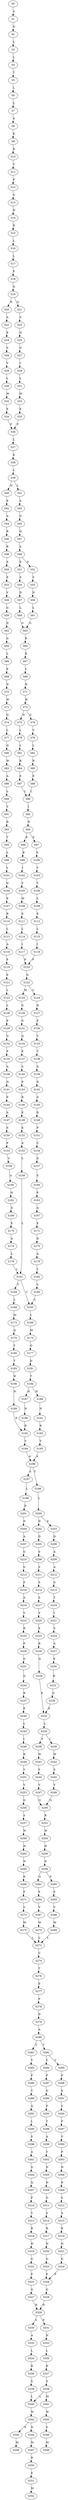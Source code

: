 strict digraph  {
	S0 -> S1 [ label = A ];
	S1 -> S2 [ label = D ];
	S2 -> S3 [ label = L ];
	S3 -> S4 [ label = L ];
	S4 -> S5 [ label = T ];
	S5 -> S6 [ label = L ];
	S6 -> S7 [ label = L ];
	S7 -> S8 [ label = A ];
	S8 -> S9 [ label = E ];
	S9 -> S10 [ label = R ];
	S10 -> S11 [ label = V ];
	S11 -> S12 [ label = P ];
	S12 -> S13 [ label = G ];
	S13 -> S14 [ label = H ];
	S14 -> S15 [ label = R ];
	S15 -> S16 [ label = L ];
	S16 -> S17 [ label = L ];
	S17 -> S18 [ label = P ];
	S18 -> S19 [ label = Q ];
	S19 -> S20 [ label = R ];
	S19 -> S21 [ label = Q ];
	S20 -> S22 [ label = A ];
	S21 -> S23 [ label = S ];
	S22 -> S24 [ label = E ];
	S23 -> S25 [ label = Q ];
	S24 -> S26 [ label = S ];
	S25 -> S27 [ label = G ];
	S26 -> S28 [ label = V ];
	S27 -> S29 [ label = I ];
	S28 -> S30 [ label = L ];
	S29 -> S31 [ label = L ];
	S30 -> S32 [ label = M ];
	S31 -> S33 [ label = M ];
	S32 -> S34 [ label = E ];
	S33 -> S35 [ label = E ];
	S34 -> S36 [ label = F ];
	S35 -> S36 [ label = F ];
	S36 -> S37 [ label = L ];
	S37 -> S38 [ label = K ];
	S38 -> S39 [ label = L ];
	S39 -> S40 [ label = Q ];
	S39 -> S41 [ label = L ];
	S40 -> S42 [ label = E ];
	S41 -> S43 [ label = A ];
	S42 -> S44 [ label = A ];
	S43 -> S45 [ label = G ];
	S44 -> S46 [ label = R ];
	S45 -> S47 [ label = Q ];
	S46 -> S48 [ label = R ];
	S47 -> S49 [ label = S ];
	S48 -> S50 [ label = E ];
	S49 -> S51 [ label = E ];
	S49 -> S52 [ label = D ];
	S50 -> S53 [ label = E ];
	S51 -> S54 [ label = S ];
	S52 -> S55 [ label = S ];
	S53 -> S56 [ label = V ];
	S54 -> S57 [ label = D ];
	S55 -> S58 [ label = D ];
	S56 -> S59 [ label = G ];
	S57 -> S60 [ label = L ];
	S58 -> S61 [ label = L ];
	S59 -> S62 [ label = D ];
	S60 -> S63 [ label = G ];
	S61 -> S63 [ label = G ];
	S62 -> S64 [ label = G ];
	S63 -> S65 [ label = R ];
	S64 -> S66 [ label = L ];
	S65 -> S67 [ label = R ];
	S66 -> S68 [ label = E ];
	S67 -> S69 [ label = L ];
	S68 -> S70 [ label = D ];
	S69 -> S71 [ label = H ];
	S70 -> S72 [ label = W ];
	S71 -> S73 [ label = W ];
	S72 -> S74 [ label = Q ];
	S73 -> S75 [ label = H ];
	S73 -> S76 [ label = Q ];
	S74 -> S77 [ label = L ];
	S75 -> S78 [ label = L ];
	S76 -> S79 [ label = V ];
	S77 -> S80 [ label = Q ];
	S78 -> S81 [ label = L ];
	S79 -> S82 [ label = L ];
	S80 -> S83 [ label = W ];
	S81 -> S84 [ label = R ];
	S82 -> S85 [ label = R ];
	S83 -> S86 [ label = A ];
	S84 -> S87 [ label = E ];
	S85 -> S88 [ label = E ];
	S86 -> S89 [ label = L ];
	S87 -> S90 [ label = L ];
	S88 -> S90 [ label = L ];
	S89 -> S91 [ label = V ];
	S90 -> S92 [ label = I ];
	S91 -> S93 [ label = R ];
	S92 -> S94 [ label = N ];
	S93 -> S95 [ label = T ];
	S94 -> S96 [ label = K ];
	S94 -> S97 [ label = E ];
	S95 -> S98 [ label = L ];
	S96 -> S99 [ label = R ];
	S97 -> S100 [ label = S ];
	S98 -> S101 [ label = L ];
	S99 -> S102 [ label = I ];
	S100 -> S103 [ label = V ];
	S101 -> S104 [ label = D ];
	S102 -> S105 [ label = V ];
	S103 -> S106 [ label = V ];
	S104 -> S107 [ label = E ];
	S105 -> S108 [ label = M ];
	S106 -> S109 [ label = L ];
	S107 -> S110 [ label = R ];
	S108 -> S111 [ label = E ];
	S109 -> S112 [ label = E ];
	S110 -> S113 [ label = L ];
	S111 -> S114 [ label = L ];
	S112 -> S115 [ label = L ];
	S113 -> S116 [ label = A ];
	S114 -> S117 [ label = I ];
	S115 -> S118 [ label = I ];
	S116 -> S119 [ label = F ];
	S117 -> S120 [ label = P ];
	S118 -> S120 [ label = P ];
	S119 -> S121 [ label = E ];
	S120 -> S122 [ label = G ];
	S121 -> S123 [ label = L ];
	S122 -> S124 [ label = V ];
	S122 -> S125 [ label = M ];
	S123 -> S126 [ label = L ];
	S124 -> S127 [ label = N ];
	S125 -> S128 [ label = G ];
	S126 -> S129 [ label = P ];
	S127 -> S130 [ label = P ];
	S128 -> S131 [ label = G ];
	S129 -> S132 [ label = G ];
	S130 -> S133 [ label = V ];
	S131 -> S134 [ label = Q ];
	S132 -> S135 [ label = P ];
	S133 -> S136 [ label = T ];
	S134 -> S137 [ label = E ];
	S135 -> S138 [ label = A ];
	S136 -> S139 [ label = G ];
	S137 -> S140 [ label = S ];
	S138 -> S141 [ label = N ];
	S139 -> S142 [ label = D ];
	S140 -> S143 [ label = P ];
	S141 -> S144 [ label = P ];
	S142 -> S145 [ label = G ];
	S143 -> S146 [ label = R ];
	S144 -> S147 [ label = A ];
	S145 -> S148 [ label = D ];
	S146 -> S149 [ label = E ];
	S147 -> S150 [ label = S ];
	S148 -> S151 [ label = P ];
	S149 -> S152 [ label = E ];
	S150 -> S153 [ label = P ];
	S151 -> S154 [ label = C ];
	S152 -> S155 [ label = A ];
	S153 -> S156 [ label = V ];
	S154 -> S157 [ label = D ];
	S155 -> S158 [ label = L ];
	S156 -> S159 [ label = A ];
	S157 -> S160 [ label = S ];
	S158 -> S161 [ label = L ];
	S159 -> S162 [ label = H ];
	S160 -> S163 [ label = P ];
	S161 -> S164 [ label = T ];
	S161 -> S165 [ label = C ];
	S162 -> S166 [ label = D ];
	S163 -> S167 [ label = Q ];
	S164 -> S168 [ label = L ];
	S165 -> S169 [ label = L ];
	S166 -> S170 [ label = E ];
	S167 -> S171 [ label = E ];
	S168 -> S172 [ label = M ];
	S169 -> S173 [ label = M ];
	S170 -> S174 [ label = A ];
	S171 -> S175 [ label = D ];
	S172 -> S176 [ label = Q ];
	S173 -> S177 [ label = Q ];
	S174 -> S178 [ label = L ];
	S175 -> S179 [ label = A ];
	S176 -> S180 [ label = Y ];
	S177 -> S181 [ label = D ];
	S178 -> S161 [ label = L ];
	S179 -> S182 [ label = L ];
	S180 -> S183 [ label = T ];
	S181 -> S184 [ label = T ];
	S182 -> S185 [ label = L ];
	S183 -> S186 [ label = H ];
	S184 -> S187 [ label = H ];
	S184 -> S188 [ label = N ];
	S185 -> S165 [ label = C ];
	S186 -> S189 [ label = N ];
	S187 -> S190 [ label = N ];
	S188 -> S191 [ label = N ];
	S189 -> S192 [ label = R ];
	S190 -> S192 [ label = R ];
	S191 -> S193 [ label = R ];
	S192 -> S194 [ label = V ];
	S193 -> S195 [ label = V ];
	S194 -> S196 [ label = A ];
	S195 -> S196 [ label = A ];
	S196 -> S197 [ label = S ];
	S196 -> S198 [ label = T ];
	S197 -> S199 [ label = L ];
	S198 -> S200 [ label = L ];
	S199 -> S201 [ label = D ];
	S200 -> S202 [ label = D ];
	S200 -> S203 [ label = E ];
	S201 -> S204 [ label = D ];
	S202 -> S205 [ label = D ];
	S203 -> S206 [ label = D ];
	S204 -> S207 [ label = A ];
	S205 -> S208 [ label = S ];
	S206 -> S209 [ label = A ];
	S207 -> S210 [ label = G ];
	S208 -> S211 [ label = S ];
	S209 -> S212 [ label = A ];
	S210 -> S213 [ label = G ];
	S211 -> S214 [ label = S ];
	S212 -> S215 [ label = G ];
	S213 -> S216 [ label = P ];
	S214 -> S217 [ label = S ];
	S215 -> S218 [ label = T ];
	S216 -> S219 [ label = A ];
	S217 -> S220 [ label = S ];
	S218 -> S221 [ label = I ];
	S219 -> S222 [ label = V ];
	S220 -> S223 [ label = E ];
	S221 -> S224 [ label = S ];
	S222 -> S225 [ label = R ];
	S223 -> S226 [ label = R ];
	S224 -> S227 [ label = A ];
	S225 -> S228 [ label = P ];
	S226 -> S229 [ label = Q ];
	S227 -> S230 [ label = E ];
	S228 -> S231 [ label = G ];
	S229 -> S232 [ label = E ];
	S230 -> S233 [ label = R ];
	S231 -> S234 [ label = Q ];
	S232 -> S235 [ label = L ];
	S233 -> S236 [ label = Q ];
	S234 -> S237 [ label = R ];
	S235 -> S238 [ label = V ];
	S235 -> S239 [ label = I ];
	S236 -> S232 [ label = E ];
	S237 -> S240 [ label = E ];
	S238 -> S241 [ label = W ];
	S239 -> S242 [ label = W ];
	S240 -> S243 [ label = L ];
	S241 -> S244 [ label = S ];
	S242 -> S245 [ label = S ];
	S243 -> S246 [ label = I ];
	S244 -> S247 [ label = V ];
	S245 -> S248 [ label = V ];
	S246 -> S249 [ label = R ];
	S247 -> S250 [ label = Q ];
	S248 -> S250 [ label = Q ];
	S249 -> S251 [ label = V ];
	S250 -> S252 [ label = R ];
	S251 -> S253 [ label = V ];
	S252 -> S254 [ label = W ];
	S253 -> S255 [ label = Q ];
	S254 -> S256 [ label = H ];
	S255 -> S257 [ label = S ];
	S256 -> S258 [ label = N ];
	S257 -> S259 [ label = W ];
	S258 -> S260 [ label = E ];
	S258 -> S261 [ label = Q ];
	S259 -> S262 [ label = H ];
	S260 -> S263 [ label = F ];
	S261 -> S264 [ label = F ];
	S262 -> S265 [ label = N ];
	S263 -> S266 [ label = V ];
	S264 -> S267 [ label = V ];
	S265 -> S268 [ label = K ];
	S266 -> S269 [ label = M ];
	S267 -> S270 [ label = M ];
	S268 -> S271 [ label = F ];
	S269 -> S272 [ label = L ];
	S270 -> S272 [ label = L ];
	S271 -> S273 [ label = V ];
	S272 -> S274 [ label = C ];
	S273 -> S275 [ label = M ];
	S274 -> S276 [ label = T ];
	S275 -> S272 [ label = L ];
	S276 -> S277 [ label = E ];
	S277 -> S278 [ label = P ];
	S278 -> S279 [ label = D ];
	S279 -> S280 [ label = A ];
	S280 -> S281 [ label = V ];
	S280 -> S282 [ label = T ];
	S281 -> S283 [ label = V ];
	S282 -> S284 [ label = C ];
	S282 -> S285 [ label = V ];
	S283 -> S286 [ label = P ];
	S284 -> S287 [ label = P ];
	S285 -> S288 [ label = P ];
	S286 -> S289 [ label = T ];
	S287 -> S290 [ label = G ];
	S288 -> S291 [ label = S ];
	S289 -> S292 [ label = Q ];
	S290 -> S293 [ label = P ];
	S291 -> S294 [ label = S ];
	S292 -> S295 [ label = L ];
	S293 -> S296 [ label = T ];
	S294 -> S297 [ label = P ];
	S295 -> S298 [ label = S ];
	S296 -> S299 [ label = A ];
	S297 -> S300 [ label = V ];
	S298 -> S301 [ label = A ];
	S299 -> S302 [ label = T ];
	S300 -> S303 [ label = P ];
	S301 -> S304 [ label = G ];
	S302 -> S305 [ label = N ];
	S303 -> S306 [ label = N ];
	S304 -> S307 [ label = Q ];
	S305 -> S308 [ label = H ];
	S306 -> S309 [ label = R ];
	S307 -> S310 [ label = P ];
	S308 -> S311 [ label = G ];
	S309 -> S312 [ label = S ];
	S310 -> S313 [ label = V ];
	S311 -> S314 [ label = S ];
	S312 -> S315 [ label = A ];
	S313 -> S316 [ label = R ];
	S314 -> S317 [ label = R ];
	S315 -> S318 [ label = R ];
	S316 -> S319 [ label = H ];
	S317 -> S320 [ label = N ];
	S318 -> S321 [ label = N ];
	S319 -> S322 [ label = G ];
	S320 -> S323 [ label = G ];
	S321 -> S324 [ label = G ];
	S322 -> S325 [ label = P ];
	S323 -> S326 [ label = P ];
	S324 -> S326 [ label = P ];
	S325 -> S327 [ label = G ];
	S326 -> S328 [ label = G ];
	S327 -> S329 [ label = R ];
	S328 -> S329 [ label = R ];
	S329 -> S330 [ label = S ];
	S329 -> S331 [ label = P ];
	S330 -> S332 [ label = A ];
	S331 -> S333 [ label = N ];
	S332 -> S334 [ label = L ];
	S333 -> S335 [ label = L ];
	S334 -> S336 [ label = R ];
	S335 -> S337 [ label = R ];
	S336 -> S338 [ label = S ];
	S337 -> S339 [ label = S ];
	S338 -> S340 [ label = L ];
	S339 -> S341 [ label = M ];
	S339 -> S340 [ label = L ];
	S340 -> S342 [ label = W ];
	S341 -> S343 [ label = W ];
	S342 -> S344 [ label = N ];
	S342 -> S345 [ label = S ];
	S343 -> S346 [ label = S ];
	S344 -> S347 [ label = M ];
	S345 -> S348 [ label = M ];
	S346 -> S349 [ label = M ];
	S347 -> S350 [ label = R ];
	S350 -> S351 [ label = E ];
	S351 -> S352 [ label = M ];
}

